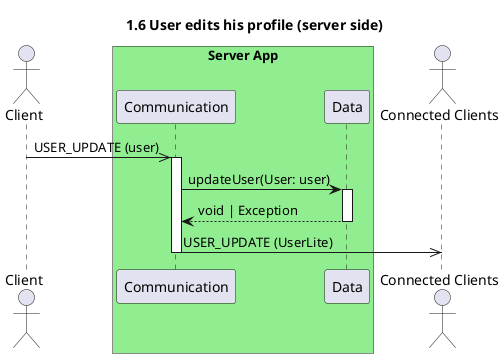 @startuml 1.6 User edits his profile (server side)
title 1.6 User edits his profile (server side)

actor "Client" as client
box "Server App" #LightGreen
    participant "Communication" as com
    participant "Data" as data
end box
actor "Connected Clients" as connected

actor ConnectedUsers as connected

client ->> com++: USER_UPDATE (user)
com->data++: updateUser(User: user)
return void | Exception
com->>connected: USER_UPDATE (UserLite)
deactivate
@enduml